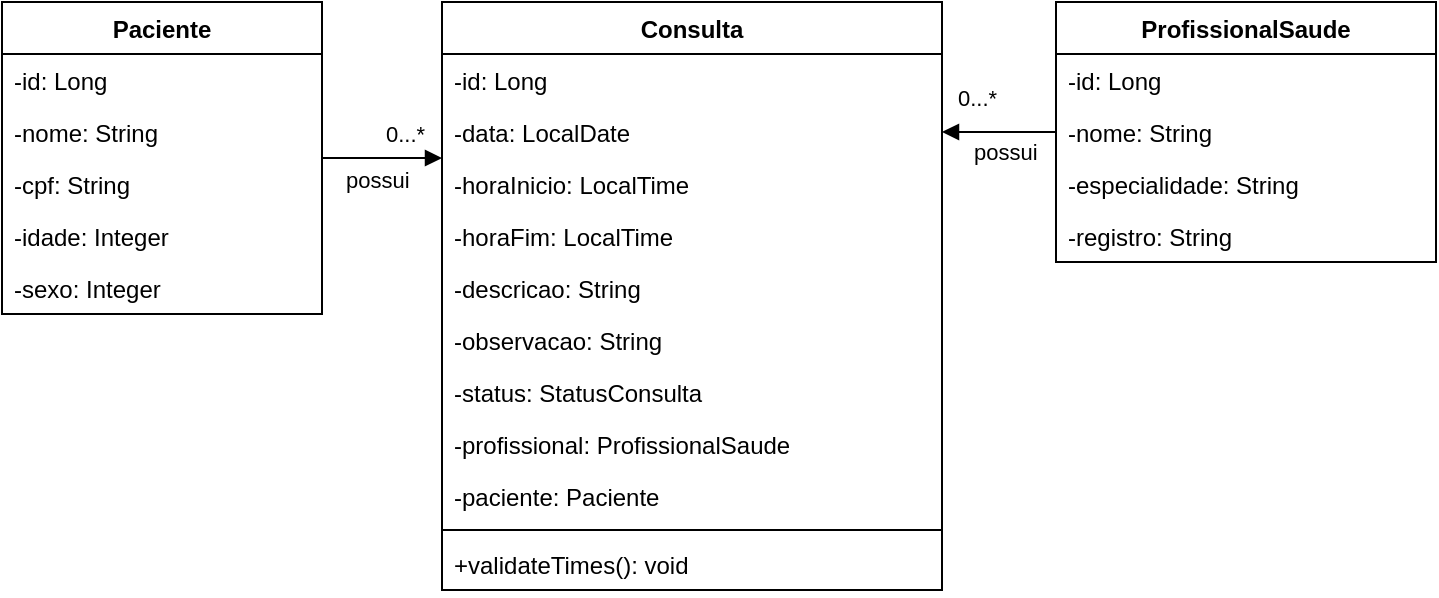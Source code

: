 <mxfile version="24.7.7">
  <diagram name="Page-1" id="PVkblgJT5ZJ4iczZqmd7">
    <mxGraphModel dx="853" dy="1608" grid="1" gridSize="10" guides="1" tooltips="1" connect="1" arrows="1" fold="1" page="1" pageScale="1" pageWidth="850" pageHeight="1100" math="0" shadow="0">
      <root>
        <mxCell id="0" />
        <mxCell id="1" parent="0" />
        <mxCell id="OrAbYijHzmlXq4pdSZ1u-1" value="Paciente" style="swimlane;fontStyle=1;childLayout=stackLayout;horizontal=1;startSize=26;horizontalStack=0;resizeParent=1;resizeParentMax=0;resizeLast=0;collapsible=1;marginBottom=0;" vertex="1" parent="1">
          <mxGeometry x="40" y="-120" width="160" height="156" as="geometry" />
        </mxCell>
        <mxCell id="OrAbYijHzmlXq4pdSZ1u-2" value="-id: Long" style="text;strokeColor=none;fillColor=none;align=left;verticalAlign=top;spacingLeft=4;spacingRight=4;overflow=hidden;rotatable=0;points=[[0,0.5],[1,0.5]];portConstraint=eastwest;" vertex="1" parent="OrAbYijHzmlXq4pdSZ1u-1">
          <mxGeometry y="26" width="160" height="26" as="geometry" />
        </mxCell>
        <mxCell id="OrAbYijHzmlXq4pdSZ1u-3" value="-nome: String" style="text;strokeColor=none;fillColor=none;align=left;verticalAlign=top;spacingLeft=4;spacingRight=4;overflow=hidden;rotatable=0;points=[[0,0.5],[1,0.5]];portConstraint=eastwest;" vertex="1" parent="OrAbYijHzmlXq4pdSZ1u-1">
          <mxGeometry y="52" width="160" height="26" as="geometry" />
        </mxCell>
        <mxCell id="OrAbYijHzmlXq4pdSZ1u-4" value="-cpf: String" style="text;strokeColor=none;fillColor=none;align=left;verticalAlign=top;spacingLeft=4;spacingRight=4;overflow=hidden;rotatable=0;points=[[0,0.5],[1,0.5]];portConstraint=eastwest;" vertex="1" parent="OrAbYijHzmlXq4pdSZ1u-1">
          <mxGeometry y="78" width="160" height="26" as="geometry" />
        </mxCell>
        <mxCell id="OrAbYijHzmlXq4pdSZ1u-5" value="-idade: Integer" style="text;strokeColor=none;fillColor=none;align=left;verticalAlign=top;spacingLeft=4;spacingRight=4;overflow=hidden;rotatable=0;points=[[0,0.5],[1,0.5]];portConstraint=eastwest;" vertex="1" parent="OrAbYijHzmlXq4pdSZ1u-1">
          <mxGeometry y="104" width="160" height="26" as="geometry" />
        </mxCell>
        <mxCell id="OrAbYijHzmlXq4pdSZ1u-6" value="-sexo: Integer" style="text;strokeColor=none;fillColor=none;align=left;verticalAlign=top;spacingLeft=4;spacingRight=4;overflow=hidden;rotatable=0;points=[[0,0.5],[1,0.5]];portConstraint=eastwest;" vertex="1" parent="OrAbYijHzmlXq4pdSZ1u-1">
          <mxGeometry y="130" width="160" height="26" as="geometry" />
        </mxCell>
        <mxCell id="OrAbYijHzmlXq4pdSZ1u-18" value="ProfissionalSaude" style="swimlane;fontStyle=1;childLayout=stackLayout;horizontal=1;startSize=26;horizontalStack=0;resizeParent=1;resizeParentMax=0;resizeLast=0;collapsible=1;marginBottom=0;" vertex="1" parent="1">
          <mxGeometry x="567" y="-120" width="190" height="130" as="geometry" />
        </mxCell>
        <mxCell id="OrAbYijHzmlXq4pdSZ1u-19" value="-id: Long" style="text;strokeColor=none;fillColor=none;align=left;verticalAlign=top;spacingLeft=4;spacingRight=4;overflow=hidden;rotatable=0;points=[[0,0.5],[1,0.5]];portConstraint=eastwest;" vertex="1" parent="OrAbYijHzmlXq4pdSZ1u-18">
          <mxGeometry y="26" width="190" height="26" as="geometry" />
        </mxCell>
        <mxCell id="OrAbYijHzmlXq4pdSZ1u-20" value="-nome: String" style="text;strokeColor=none;fillColor=none;align=left;verticalAlign=top;spacingLeft=4;spacingRight=4;overflow=hidden;rotatable=0;points=[[0,0.5],[1,0.5]];portConstraint=eastwest;" vertex="1" parent="OrAbYijHzmlXq4pdSZ1u-18">
          <mxGeometry y="52" width="190" height="26" as="geometry" />
        </mxCell>
        <mxCell id="OrAbYijHzmlXq4pdSZ1u-21" value="-especialidade: String" style="text;strokeColor=none;fillColor=none;align=left;verticalAlign=top;spacingLeft=4;spacingRight=4;overflow=hidden;rotatable=0;points=[[0,0.5],[1,0.5]];portConstraint=eastwest;" vertex="1" parent="OrAbYijHzmlXq4pdSZ1u-18">
          <mxGeometry y="78" width="190" height="26" as="geometry" />
        </mxCell>
        <mxCell id="OrAbYijHzmlXq4pdSZ1u-22" value="-registro: String" style="text;strokeColor=none;fillColor=none;align=left;verticalAlign=top;spacingLeft=4;spacingRight=4;overflow=hidden;rotatable=0;points=[[0,0.5],[1,0.5]];portConstraint=eastwest;" vertex="1" parent="OrAbYijHzmlXq4pdSZ1u-18">
          <mxGeometry y="104" width="190" height="26" as="geometry" />
        </mxCell>
        <mxCell id="OrAbYijHzmlXq4pdSZ1u-32" value="Consulta" style="swimlane;fontStyle=1;childLayout=stackLayout;horizontal=1;startSize=26;horizontalStack=0;resizeParent=1;resizeParentMax=0;resizeLast=0;collapsible=1;marginBottom=0;" vertex="1" parent="1">
          <mxGeometry x="260" y="-120" width="250" height="294" as="geometry" />
        </mxCell>
        <mxCell id="OrAbYijHzmlXq4pdSZ1u-33" value="-id: Long" style="text;strokeColor=none;fillColor=none;align=left;verticalAlign=top;spacingLeft=4;spacingRight=4;overflow=hidden;rotatable=0;points=[[0,0.5],[1,0.5]];portConstraint=eastwest;" vertex="1" parent="OrAbYijHzmlXq4pdSZ1u-32">
          <mxGeometry y="26" width="250" height="26" as="geometry" />
        </mxCell>
        <mxCell id="OrAbYijHzmlXq4pdSZ1u-34" value="-data: LocalDate" style="text;strokeColor=none;fillColor=none;align=left;verticalAlign=top;spacingLeft=4;spacingRight=4;overflow=hidden;rotatable=0;points=[[0,0.5],[1,0.5]];portConstraint=eastwest;" vertex="1" parent="OrAbYijHzmlXq4pdSZ1u-32">
          <mxGeometry y="52" width="250" height="26" as="geometry" />
        </mxCell>
        <mxCell id="OrAbYijHzmlXq4pdSZ1u-35" value="-horaInicio: LocalTime" style="text;strokeColor=none;fillColor=none;align=left;verticalAlign=top;spacingLeft=4;spacingRight=4;overflow=hidden;rotatable=0;points=[[0,0.5],[1,0.5]];portConstraint=eastwest;" vertex="1" parent="OrAbYijHzmlXq4pdSZ1u-32">
          <mxGeometry y="78" width="250" height="26" as="geometry" />
        </mxCell>
        <mxCell id="OrAbYijHzmlXq4pdSZ1u-36" value="-horaFim: LocalTime" style="text;strokeColor=none;fillColor=none;align=left;verticalAlign=top;spacingLeft=4;spacingRight=4;overflow=hidden;rotatable=0;points=[[0,0.5],[1,0.5]];portConstraint=eastwest;" vertex="1" parent="OrAbYijHzmlXq4pdSZ1u-32">
          <mxGeometry y="104" width="250" height="26" as="geometry" />
        </mxCell>
        <mxCell id="OrAbYijHzmlXq4pdSZ1u-37" value="-descricao: String" style="text;strokeColor=none;fillColor=none;align=left;verticalAlign=top;spacingLeft=4;spacingRight=4;overflow=hidden;rotatable=0;points=[[0,0.5],[1,0.5]];portConstraint=eastwest;" vertex="1" parent="OrAbYijHzmlXq4pdSZ1u-32">
          <mxGeometry y="130" width="250" height="26" as="geometry" />
        </mxCell>
        <mxCell id="OrAbYijHzmlXq4pdSZ1u-38" value="-observacao: String" style="text;strokeColor=none;fillColor=none;align=left;verticalAlign=top;spacingLeft=4;spacingRight=4;overflow=hidden;rotatable=0;points=[[0,0.5],[1,0.5]];portConstraint=eastwest;" vertex="1" parent="OrAbYijHzmlXq4pdSZ1u-32">
          <mxGeometry y="156" width="250" height="26" as="geometry" />
        </mxCell>
        <mxCell id="OrAbYijHzmlXq4pdSZ1u-39" value="-status: StatusConsulta" style="text;strokeColor=none;fillColor=none;align=left;verticalAlign=top;spacingLeft=4;spacingRight=4;overflow=hidden;rotatable=0;points=[[0,0.5],[1,0.5]];portConstraint=eastwest;" vertex="1" parent="OrAbYijHzmlXq4pdSZ1u-32">
          <mxGeometry y="182" width="250" height="26" as="geometry" />
        </mxCell>
        <mxCell id="OrAbYijHzmlXq4pdSZ1u-40" value="-profissional: ProfissionalSaude" style="text;strokeColor=none;fillColor=none;align=left;verticalAlign=top;spacingLeft=4;spacingRight=4;overflow=hidden;rotatable=0;points=[[0,0.5],[1,0.5]];portConstraint=eastwest;" vertex="1" parent="OrAbYijHzmlXq4pdSZ1u-32">
          <mxGeometry y="208" width="250" height="26" as="geometry" />
        </mxCell>
        <mxCell id="OrAbYijHzmlXq4pdSZ1u-41" value="-paciente: Paciente" style="text;strokeColor=none;fillColor=none;align=left;verticalAlign=top;spacingLeft=4;spacingRight=4;overflow=hidden;rotatable=0;points=[[0,0.5],[1,0.5]];portConstraint=eastwest;" vertex="1" parent="OrAbYijHzmlXq4pdSZ1u-32">
          <mxGeometry y="234" width="250" height="26" as="geometry" />
        </mxCell>
        <mxCell id="OrAbYijHzmlXq4pdSZ1u-42" value="" style="line;strokeWidth=1;fillColor=none;align=left;verticalAlign=middle;spacingTop=-1;spacingLeft=3;spacingRight=3;rotatable=0;labelPosition=right;points=[];portConstraint=eastwest;" vertex="1" parent="OrAbYijHzmlXq4pdSZ1u-32">
          <mxGeometry y="260" width="250" height="8" as="geometry" />
        </mxCell>
        <mxCell id="OrAbYijHzmlXq4pdSZ1u-61" value="+validateTimes(): void" style="text;strokeColor=none;fillColor=none;align=left;verticalAlign=top;spacingLeft=4;spacingRight=4;overflow=hidden;rotatable=0;points=[[0,0.5],[1,0.5]];portConstraint=eastwest;" vertex="1" parent="OrAbYijHzmlXq4pdSZ1u-32">
          <mxGeometry y="268" width="250" height="26" as="geometry" />
        </mxCell>
        <mxCell id="OrAbYijHzmlXq4pdSZ1u-62" value="&lt;div&gt;possui&lt;/div&gt;" style="endArrow=block;endFill=1;html=1;edgeStyle=elbowEdgeStyle;align=left;verticalAlign=top;rounded=0;elbow=vertical;" edge="1" parent="1" source="OrAbYijHzmlXq4pdSZ1u-1" target="OrAbYijHzmlXq4pdSZ1u-32">
          <mxGeometry x="-0.667" y="2" relative="1" as="geometry">
            <mxPoint x="320" y="110" as="sourcePoint" />
            <mxPoint x="480" y="110" as="targetPoint" />
            <mxPoint as="offset" />
          </mxGeometry>
        </mxCell>
        <mxCell id="OrAbYijHzmlXq4pdSZ1u-63" value="0...*" style="edgeLabel;resizable=0;html=1;align=left;verticalAlign=bottom;" connectable="0" vertex="1" parent="OrAbYijHzmlXq4pdSZ1u-62">
          <mxGeometry x="-1" relative="1" as="geometry">
            <mxPoint x="30" y="-4" as="offset" />
          </mxGeometry>
        </mxCell>
        <mxCell id="OrAbYijHzmlXq4pdSZ1u-67" value="possui" style="endArrow=block;endFill=1;html=1;edgeStyle=elbowEdgeStyle;align=left;verticalAlign=top;rounded=0;elbow=vertical;" edge="1" parent="1" source="OrAbYijHzmlXq4pdSZ1u-18" target="OrAbYijHzmlXq4pdSZ1u-32">
          <mxGeometry x="0.5" y="-3" relative="1" as="geometry">
            <mxPoint x="320" y="110" as="sourcePoint" />
            <mxPoint x="480" y="110" as="targetPoint" />
            <mxPoint as="offset" />
          </mxGeometry>
        </mxCell>
        <mxCell id="OrAbYijHzmlXq4pdSZ1u-68" value="0...*" style="edgeLabel;resizable=0;html=1;align=left;verticalAlign=bottom;" connectable="0" vertex="1" parent="OrAbYijHzmlXq4pdSZ1u-67">
          <mxGeometry x="-1" relative="1" as="geometry">
            <mxPoint x="-51" y="-9" as="offset" />
          </mxGeometry>
        </mxCell>
      </root>
    </mxGraphModel>
  </diagram>
</mxfile>
